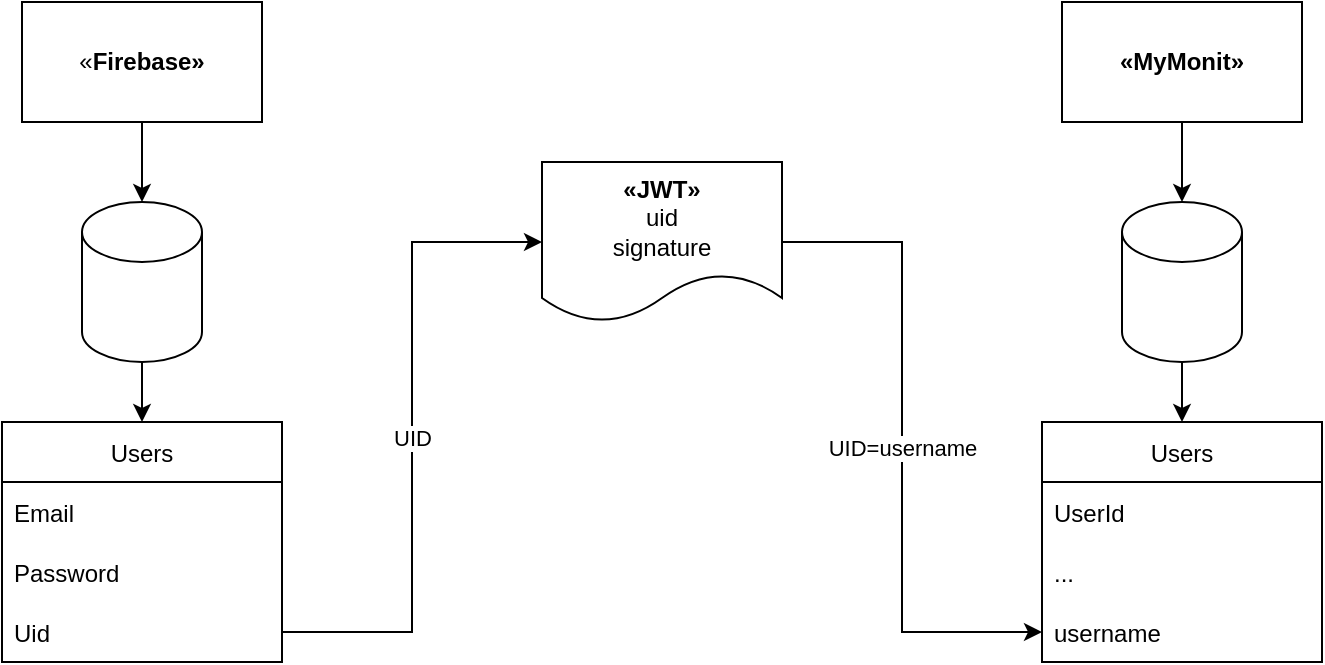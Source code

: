 <mxfile version="18.0.3" type="device"><diagram id="srfF3zzrVUnk7z6EyPs3" name="Page-1"><mxGraphModel dx="995" dy="690" grid="1" gridSize="10" guides="1" tooltips="1" connect="1" arrows="1" fold="1" page="1" pageScale="1" pageWidth="850" pageHeight="1100" math="0" shadow="0"><root><mxCell id="0"/><mxCell id="1" parent="0"/><mxCell id="3QMZ7kKs2hXVhSCpeWIr-3" style="edgeStyle=orthogonalEdgeStyle;rounded=0;orthogonalLoop=1;jettySize=auto;html=1;" edge="1" parent="1" source="3QMZ7kKs2hXVhSCpeWIr-1" target="3QMZ7kKs2hXVhSCpeWIr-2"><mxGeometry relative="1" as="geometry"/></mxCell><mxCell id="3QMZ7kKs2hXVhSCpeWIr-1" value="«&lt;b&gt;Firebase»&lt;/b&gt;" style="rounded=0;whiteSpace=wrap;html=1;" vertex="1" parent="1"><mxGeometry x="80" y="120" width="120" height="60" as="geometry"/></mxCell><mxCell id="3QMZ7kKs2hXVhSCpeWIr-8" style="edgeStyle=orthogonalEdgeStyle;rounded=0;orthogonalLoop=1;jettySize=auto;html=1;" edge="1" parent="1" source="3QMZ7kKs2hXVhSCpeWIr-2" target="3QMZ7kKs2hXVhSCpeWIr-4"><mxGeometry relative="1" as="geometry"/></mxCell><mxCell id="3QMZ7kKs2hXVhSCpeWIr-2" value="" style="shape=cylinder3;whiteSpace=wrap;html=1;boundedLbl=1;backgroundOutline=1;size=15;" vertex="1" parent="1"><mxGeometry x="110" y="220" width="60" height="80" as="geometry"/></mxCell><mxCell id="3QMZ7kKs2hXVhSCpeWIr-4" value="Users" style="swimlane;fontStyle=0;childLayout=stackLayout;horizontal=1;startSize=30;horizontalStack=0;resizeParent=1;resizeParentMax=0;resizeLast=0;collapsible=1;marginBottom=0;" vertex="1" parent="1"><mxGeometry x="70" y="330" width="140" height="120" as="geometry"/></mxCell><mxCell id="3QMZ7kKs2hXVhSCpeWIr-5" value="Email" style="text;strokeColor=none;fillColor=none;align=left;verticalAlign=middle;spacingLeft=4;spacingRight=4;overflow=hidden;points=[[0,0.5],[1,0.5]];portConstraint=eastwest;rotatable=0;" vertex="1" parent="3QMZ7kKs2hXVhSCpeWIr-4"><mxGeometry y="30" width="140" height="30" as="geometry"/></mxCell><mxCell id="3QMZ7kKs2hXVhSCpeWIr-6" value="Password" style="text;strokeColor=none;fillColor=none;align=left;verticalAlign=middle;spacingLeft=4;spacingRight=4;overflow=hidden;points=[[0,0.5],[1,0.5]];portConstraint=eastwest;rotatable=0;" vertex="1" parent="3QMZ7kKs2hXVhSCpeWIr-4"><mxGeometry y="60" width="140" height="30" as="geometry"/></mxCell><mxCell id="3QMZ7kKs2hXVhSCpeWIr-7" value="Uid" style="text;strokeColor=none;fillColor=none;align=left;verticalAlign=middle;spacingLeft=4;spacingRight=4;overflow=hidden;points=[[0,0.5],[1,0.5]];portConstraint=eastwest;rotatable=0;" vertex="1" parent="3QMZ7kKs2hXVhSCpeWIr-4"><mxGeometry y="90" width="140" height="30" as="geometry"/></mxCell><mxCell id="3QMZ7kKs2hXVhSCpeWIr-10" style="edgeStyle=orthogonalEdgeStyle;rounded=0;orthogonalLoop=1;jettySize=auto;html=1;" edge="1" parent="1" source="3QMZ7kKs2hXVhSCpeWIr-11" target="3QMZ7kKs2hXVhSCpeWIr-13"><mxGeometry relative="1" as="geometry"/></mxCell><mxCell id="3QMZ7kKs2hXVhSCpeWIr-11" value="&lt;b&gt;«MyMonit»&lt;/b&gt;" style="rounded=0;whiteSpace=wrap;html=1;" vertex="1" parent="1"><mxGeometry x="600" y="120" width="120" height="60" as="geometry"/></mxCell><mxCell id="3QMZ7kKs2hXVhSCpeWIr-12" style="edgeStyle=orthogonalEdgeStyle;rounded=0;orthogonalLoop=1;jettySize=auto;html=1;" edge="1" parent="1" source="3QMZ7kKs2hXVhSCpeWIr-13" target="3QMZ7kKs2hXVhSCpeWIr-14"><mxGeometry relative="1" as="geometry"/></mxCell><mxCell id="3QMZ7kKs2hXVhSCpeWIr-13" value="" style="shape=cylinder3;whiteSpace=wrap;html=1;boundedLbl=1;backgroundOutline=1;size=15;" vertex="1" parent="1"><mxGeometry x="630" y="220" width="60" height="80" as="geometry"/></mxCell><mxCell id="3QMZ7kKs2hXVhSCpeWIr-14" value="Users" style="swimlane;fontStyle=0;childLayout=stackLayout;horizontal=1;startSize=30;horizontalStack=0;resizeParent=1;resizeParentMax=0;resizeLast=0;collapsible=1;marginBottom=0;" vertex="1" parent="1"><mxGeometry x="590" y="330" width="140" height="120" as="geometry"/></mxCell><mxCell id="3QMZ7kKs2hXVhSCpeWIr-15" value="UserId" style="text;strokeColor=none;fillColor=none;align=left;verticalAlign=middle;spacingLeft=4;spacingRight=4;overflow=hidden;points=[[0,0.5],[1,0.5]];portConstraint=eastwest;rotatable=0;" vertex="1" parent="3QMZ7kKs2hXVhSCpeWIr-14"><mxGeometry y="30" width="140" height="30" as="geometry"/></mxCell><mxCell id="3QMZ7kKs2hXVhSCpeWIr-16" value="..." style="text;strokeColor=none;fillColor=none;align=left;verticalAlign=middle;spacingLeft=4;spacingRight=4;overflow=hidden;points=[[0,0.5],[1,0.5]];portConstraint=eastwest;rotatable=0;" vertex="1" parent="3QMZ7kKs2hXVhSCpeWIr-14"><mxGeometry y="60" width="140" height="30" as="geometry"/></mxCell><mxCell id="3QMZ7kKs2hXVhSCpeWIr-17" value="username" style="text;strokeColor=none;fillColor=none;align=left;verticalAlign=middle;spacingLeft=4;spacingRight=4;overflow=hidden;points=[[0,0.5],[1,0.5]];portConstraint=eastwest;rotatable=0;" vertex="1" parent="3QMZ7kKs2hXVhSCpeWIr-14"><mxGeometry y="90" width="140" height="30" as="geometry"/></mxCell><mxCell id="3QMZ7kKs2hXVhSCpeWIr-20" value="UID=username" style="edgeStyle=orthogonalEdgeStyle;rounded=0;orthogonalLoop=1;jettySize=auto;html=1;" edge="1" parent="1" source="3QMZ7kKs2hXVhSCpeWIr-18" target="3QMZ7kKs2hXVhSCpeWIr-17"><mxGeometry relative="1" as="geometry"><Array as="points"><mxPoint x="520" y="240"/><mxPoint x="520" y="435"/></Array></mxGeometry></mxCell><mxCell id="3QMZ7kKs2hXVhSCpeWIr-18" value="&lt;div&gt;&lt;b&gt;«JWT»&lt;/b&gt;&lt;/div&gt;&lt;div&gt;uid&lt;/div&gt;&lt;div&gt;signature&lt;br&gt;&lt;/div&gt;" style="shape=document;whiteSpace=wrap;html=1;boundedLbl=1;" vertex="1" parent="1"><mxGeometry x="340" y="200" width="120" height="80" as="geometry"/></mxCell><mxCell id="3QMZ7kKs2hXVhSCpeWIr-19" value="UID" style="edgeStyle=orthogonalEdgeStyle;rounded=0;orthogonalLoop=1;jettySize=auto;html=1;entryX=0;entryY=0.5;entryDx=0;entryDy=0;" edge="1" parent="1" source="3QMZ7kKs2hXVhSCpeWIr-7" target="3QMZ7kKs2hXVhSCpeWIr-18"><mxGeometry relative="1" as="geometry"/></mxCell></root></mxGraphModel></diagram></mxfile>
